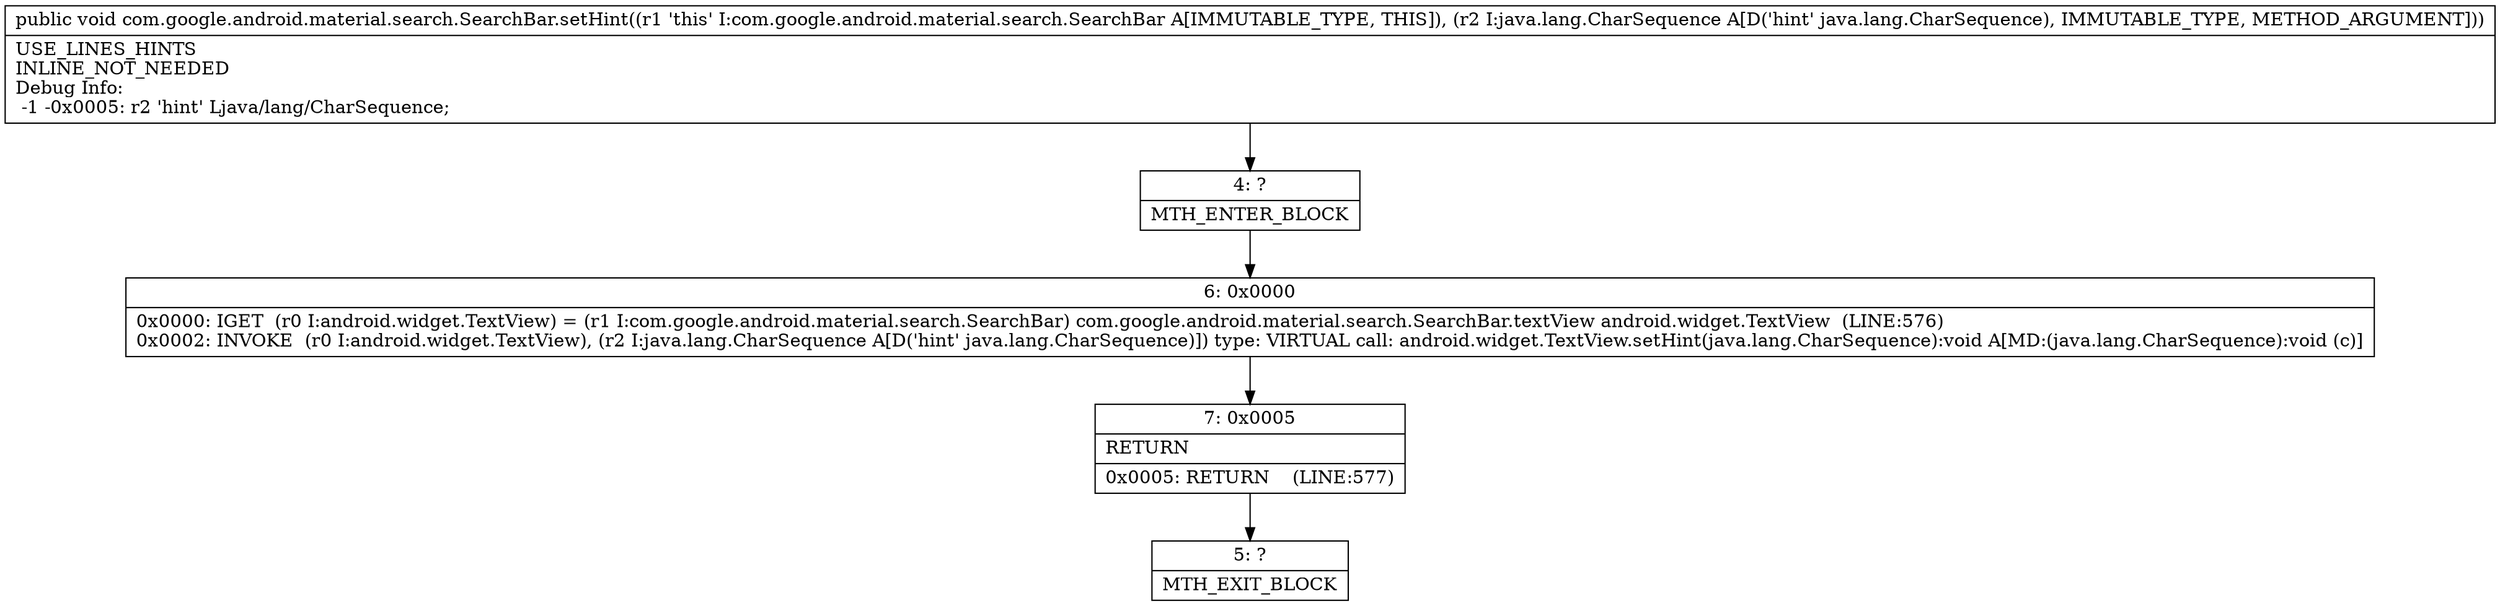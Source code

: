 digraph "CFG forcom.google.android.material.search.SearchBar.setHint(Ljava\/lang\/CharSequence;)V" {
Node_4 [shape=record,label="{4\:\ ?|MTH_ENTER_BLOCK\l}"];
Node_6 [shape=record,label="{6\:\ 0x0000|0x0000: IGET  (r0 I:android.widget.TextView) = (r1 I:com.google.android.material.search.SearchBar) com.google.android.material.search.SearchBar.textView android.widget.TextView  (LINE:576)\l0x0002: INVOKE  (r0 I:android.widget.TextView), (r2 I:java.lang.CharSequence A[D('hint' java.lang.CharSequence)]) type: VIRTUAL call: android.widget.TextView.setHint(java.lang.CharSequence):void A[MD:(java.lang.CharSequence):void (c)]\l}"];
Node_7 [shape=record,label="{7\:\ 0x0005|RETURN\l|0x0005: RETURN    (LINE:577)\l}"];
Node_5 [shape=record,label="{5\:\ ?|MTH_EXIT_BLOCK\l}"];
MethodNode[shape=record,label="{public void com.google.android.material.search.SearchBar.setHint((r1 'this' I:com.google.android.material.search.SearchBar A[IMMUTABLE_TYPE, THIS]), (r2 I:java.lang.CharSequence A[D('hint' java.lang.CharSequence), IMMUTABLE_TYPE, METHOD_ARGUMENT]))  | USE_LINES_HINTS\lINLINE_NOT_NEEDED\lDebug Info:\l  \-1 \-0x0005: r2 'hint' Ljava\/lang\/CharSequence;\l}"];
MethodNode -> Node_4;Node_4 -> Node_6;
Node_6 -> Node_7;
Node_7 -> Node_5;
}

